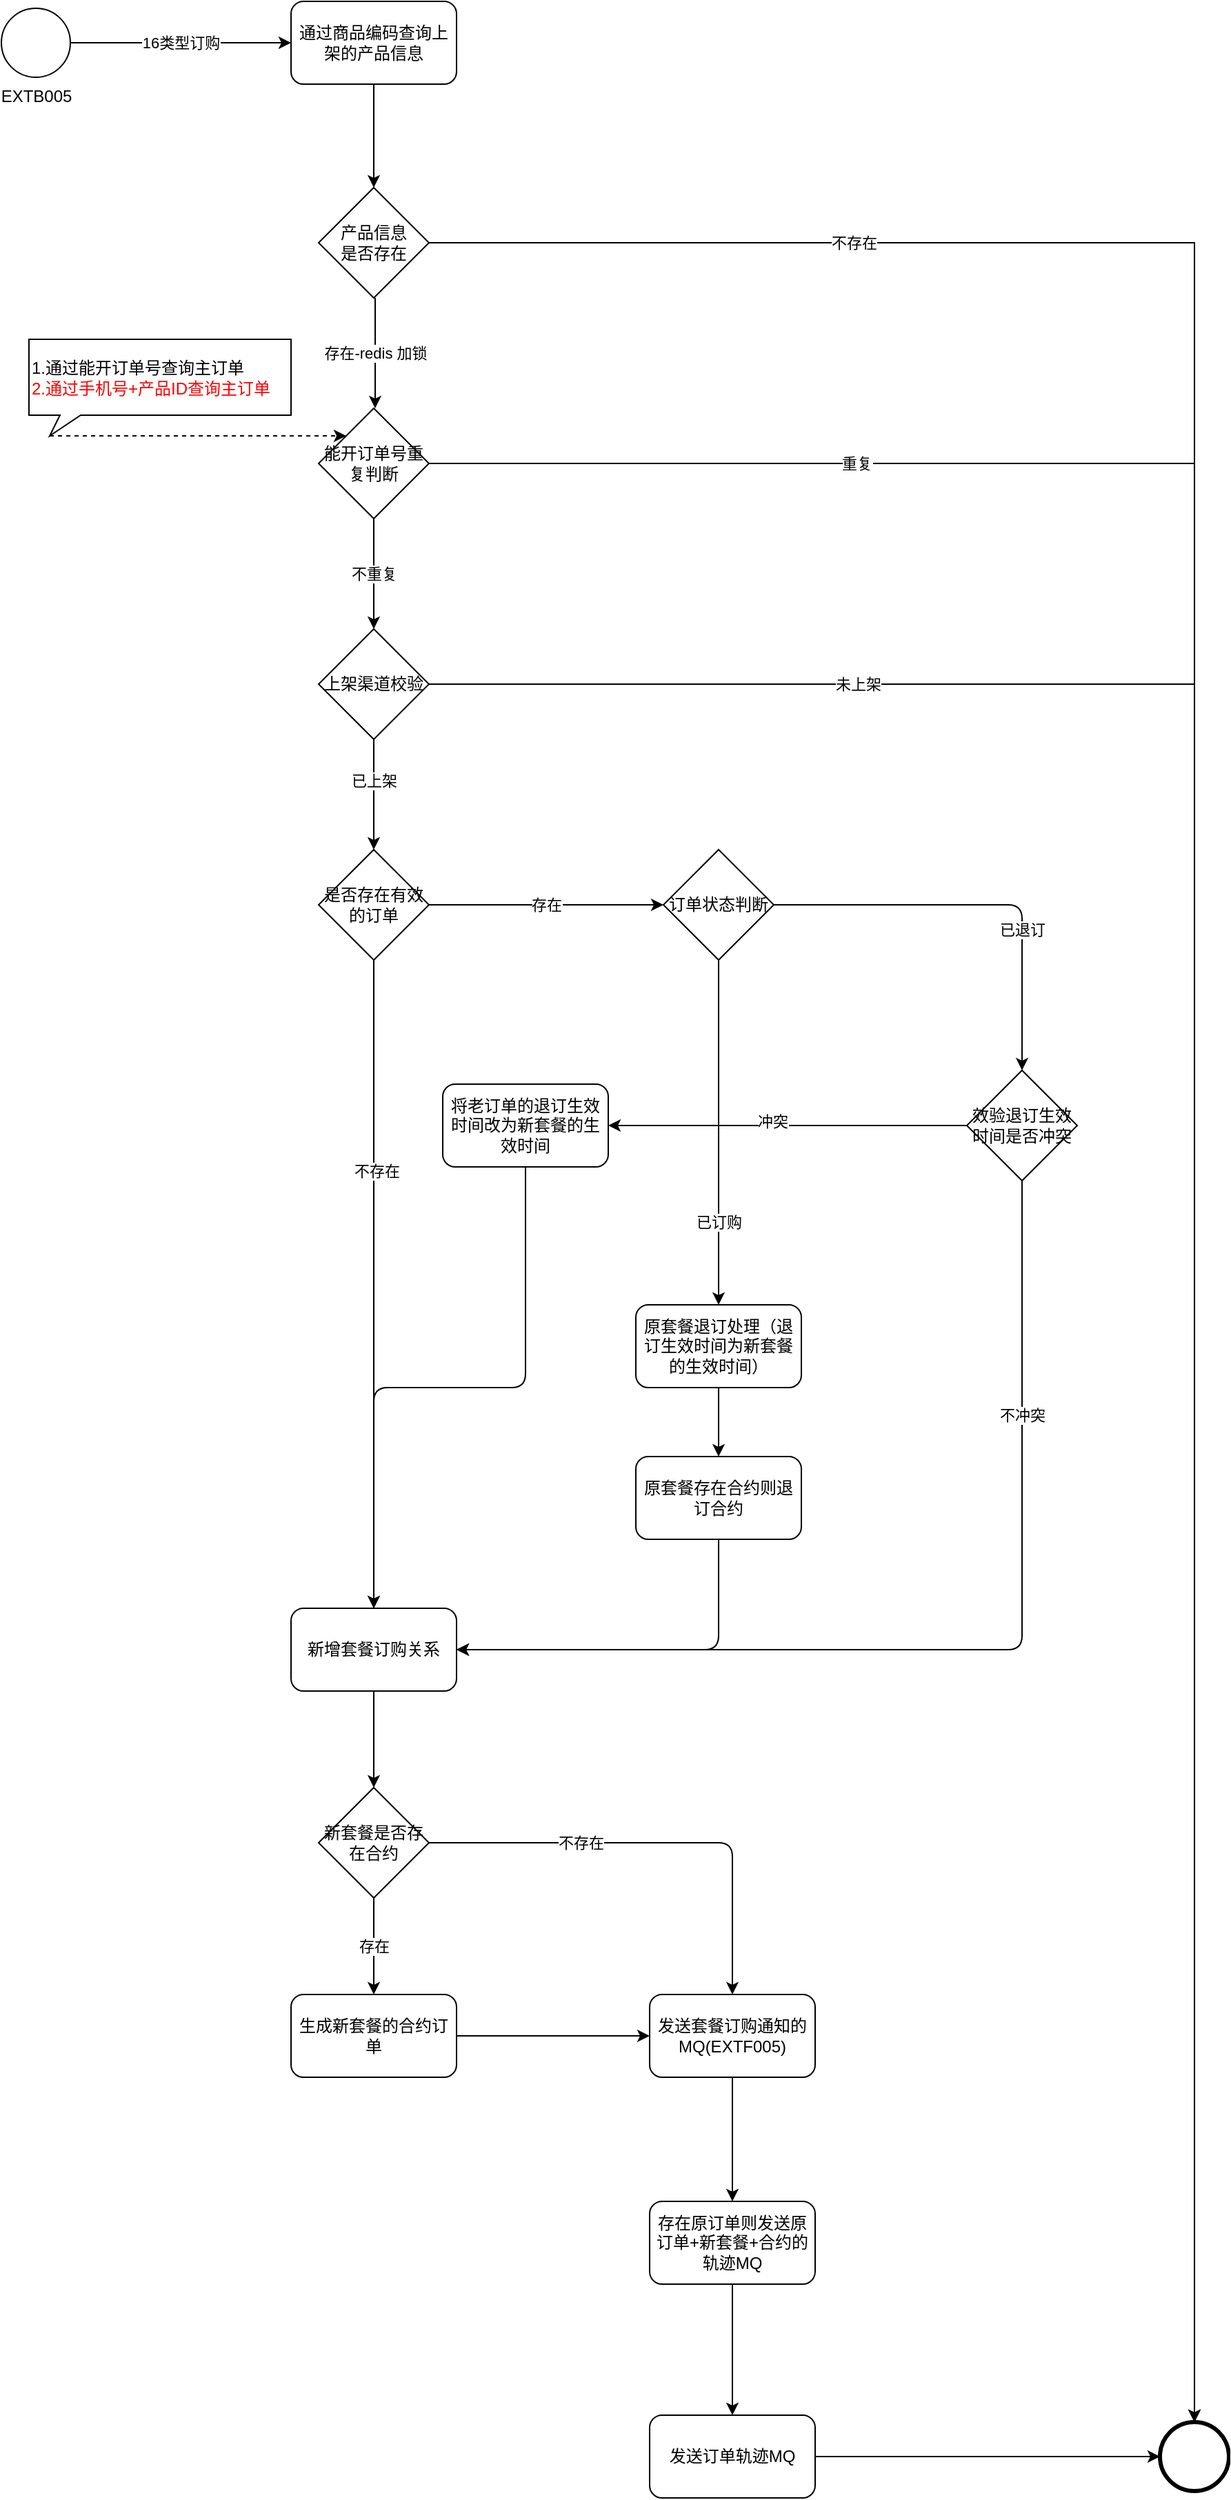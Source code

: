 <mxfile version="14.1.2" type="github">
  <diagram id="OgV8At9cOp2wTqHFyp1Q" name="Page-1">
    <mxGraphModel dx="942" dy="582" grid="1" gridSize="10" guides="1" tooltips="1" connect="1" arrows="1" fold="1" page="1" pageScale="1" pageWidth="827" pageHeight="1169" math="0" shadow="0">
      <root>
        <mxCell id="0" />
        <mxCell id="1" parent="0" />
        <mxCell id="pLbMeJme8Y_Jl0HePabT-7" value="16类型订购" style="edgeStyle=orthogonalEdgeStyle;rounded=0;orthogonalLoop=1;jettySize=auto;html=1;" parent="1" source="pLbMeJme8Y_Jl0HePabT-2" target="pLbMeJme8Y_Jl0HePabT-6" edge="1">
          <mxGeometry relative="1" as="geometry" />
        </mxCell>
        <mxCell id="pLbMeJme8Y_Jl0HePabT-2" value="EXTB005" style="shape=mxgraph.bpmn.shape;html=1;verticalLabelPosition=bottom;verticalAlign=top;align=center;perimeter=ellipsePerimeter;outlineConnect=0;outline=standard;symbol=general;" parent="1" vertex="1">
          <mxGeometry x="20" y="210" width="50" height="50" as="geometry" />
        </mxCell>
        <mxCell id="pLbMeJme8Y_Jl0HePabT-3" value="" style="shape=mxgraph.bpmn.shape;html=1;verticalLabelPosition=bottom;verticalAlign=top;align=center;perimeter=ellipsePerimeter;outlineConnect=0;outline=end;symbol=general;" parent="1" vertex="1">
          <mxGeometry x="860" y="1960" width="50" height="50" as="geometry" />
        </mxCell>
        <mxCell id="pLbMeJme8Y_Jl0HePabT-15" style="edgeStyle=orthogonalEdgeStyle;rounded=0;orthogonalLoop=1;jettySize=auto;html=1;" parent="1" source="pLbMeJme8Y_Jl0HePabT-6" target="pLbMeJme8Y_Jl0HePabT-12" edge="1">
          <mxGeometry relative="1" as="geometry" />
        </mxCell>
        <mxCell id="pLbMeJme8Y_Jl0HePabT-6" value="通过商品编码查询上架的产品信息" style="rounded=1;whiteSpace=wrap;html=1;" parent="1" vertex="1">
          <mxGeometry x="230" y="205" width="120" height="60" as="geometry" />
        </mxCell>
        <mxCell id="pLbMeJme8Y_Jl0HePabT-17" value="存在-redis 加锁" style="edgeStyle=orthogonalEdgeStyle;rounded=0;orthogonalLoop=1;jettySize=auto;html=1;" parent="1" edge="1">
          <mxGeometry relative="1" as="geometry">
            <mxPoint x="291" y="420" as="sourcePoint" />
            <mxPoint x="291" y="500" as="targetPoint" />
          </mxGeometry>
        </mxCell>
        <mxCell id="pLbMeJme8Y_Jl0HePabT-18" value="不存在&lt;br&gt;" style="edgeStyle=orthogonalEdgeStyle;rounded=0;orthogonalLoop=1;jettySize=auto;html=1;" parent="1" source="pLbMeJme8Y_Jl0HePabT-12" target="pLbMeJme8Y_Jl0HePabT-3" edge="1">
          <mxGeometry x="-0.712" relative="1" as="geometry">
            <mxPoint as="offset" />
          </mxGeometry>
        </mxCell>
        <mxCell id="pLbMeJme8Y_Jl0HePabT-12" value="产品信息&lt;br&gt;是否存在" style="rhombus;whiteSpace=wrap;html=1;" parent="1" vertex="1">
          <mxGeometry x="250" y="340" width="80" height="80" as="geometry" />
        </mxCell>
        <mxCell id="pLbMeJme8Y_Jl0HePabT-19" value="重复" style="edgeStyle=orthogonalEdgeStyle;rounded=0;orthogonalLoop=1;jettySize=auto;html=1;" parent="1" source="pLbMeJme8Y_Jl0HePabT-16" target="pLbMeJme8Y_Jl0HePabT-3" edge="1">
          <mxGeometry x="-0.686" relative="1" as="geometry">
            <mxPoint as="offset" />
          </mxGeometry>
        </mxCell>
        <mxCell id="pLbMeJme8Y_Jl0HePabT-21" value="不重复" style="edgeStyle=orthogonalEdgeStyle;rounded=0;orthogonalLoop=1;jettySize=auto;html=1;" parent="1" source="pLbMeJme8Y_Jl0HePabT-16" target="pLbMeJme8Y_Jl0HePabT-20" edge="1">
          <mxGeometry relative="1" as="geometry" />
        </mxCell>
        <mxCell id="pLbMeJme8Y_Jl0HePabT-16" value="能开订单号重复判断" style="rhombus;whiteSpace=wrap;html=1;" parent="1" vertex="1">
          <mxGeometry x="250" y="500" width="80" height="80" as="geometry" />
        </mxCell>
        <mxCell id="pLbMeJme8Y_Jl0HePabT-22" style="edgeStyle=orthogonalEdgeStyle;rounded=0;orthogonalLoop=1;jettySize=auto;html=1;" parent="1" source="pLbMeJme8Y_Jl0HePabT-20" target="pLbMeJme8Y_Jl0HePabT-3" edge="1">
          <mxGeometry relative="1" as="geometry" />
        </mxCell>
        <mxCell id="pLbMeJme8Y_Jl0HePabT-23" value="未上架" style="edgeLabel;html=1;align=center;verticalAlign=middle;resizable=0;points=[];" parent="pLbMeJme8Y_Jl0HePabT-22" vertex="1" connectable="0">
          <mxGeometry x="-0.496" y="-5" relative="1" as="geometry">
            <mxPoint x="-147" y="-5" as="offset" />
          </mxGeometry>
        </mxCell>
        <mxCell id="pLbMeJme8Y_Jl0HePabT-25" value="" style="edgeStyle=orthogonalEdgeStyle;rounded=0;orthogonalLoop=1;jettySize=auto;html=1;" parent="1" source="pLbMeJme8Y_Jl0HePabT-20" target="pLbMeJme8Y_Jl0HePabT-24" edge="1">
          <mxGeometry relative="1" as="geometry" />
        </mxCell>
        <mxCell id="pLbMeJme8Y_Jl0HePabT-26" value="已上架" style="edgeLabel;html=1;align=center;verticalAlign=middle;resizable=0;points=[];" parent="pLbMeJme8Y_Jl0HePabT-25" vertex="1" connectable="0">
          <mxGeometry x="-0.25" relative="1" as="geometry">
            <mxPoint as="offset" />
          </mxGeometry>
        </mxCell>
        <mxCell id="pLbMeJme8Y_Jl0HePabT-20" value="上架渠道校验" style="rhombus;whiteSpace=wrap;html=1;" parent="1" vertex="1">
          <mxGeometry x="250" y="660" width="80" height="80" as="geometry" />
        </mxCell>
        <mxCell id="pLbMeJme8Y_Jl0HePabT-29" value="存在" style="edgeStyle=orthogonalEdgeStyle;rounded=0;orthogonalLoop=1;jettySize=auto;html=1;" parent="1" source="pLbMeJme8Y_Jl0HePabT-24" target="pLbMeJme8Y_Jl0HePabT-28" edge="1">
          <mxGeometry relative="1" as="geometry" />
        </mxCell>
        <mxCell id="Hu3Yx2KmRZgjXhI8Y2ag-7" style="edgeStyle=orthogonalEdgeStyle;curved=0;rounded=1;sketch=0;orthogonalLoop=1;jettySize=auto;html=1;" parent="1" source="pLbMeJme8Y_Jl0HePabT-24" target="Hu3Yx2KmRZgjXhI8Y2ag-6" edge="1">
          <mxGeometry relative="1" as="geometry" />
        </mxCell>
        <mxCell id="Hu3Yx2KmRZgjXhI8Y2ag-18" value="不存在" style="edgeLabel;html=1;align=center;verticalAlign=middle;resizable=0;points=[];" parent="Hu3Yx2KmRZgjXhI8Y2ag-7" vertex="1" connectable="0">
          <mxGeometry x="-0.349" y="2" relative="1" as="geometry">
            <mxPoint as="offset" />
          </mxGeometry>
        </mxCell>
        <mxCell id="pLbMeJme8Y_Jl0HePabT-24" value="是否存在有效的订单" style="rhombus;whiteSpace=wrap;html=1;" parent="1" vertex="1">
          <mxGeometry x="250" y="820" width="80" height="80" as="geometry" />
        </mxCell>
        <mxCell id="Hu3Yx2KmRZgjXhI8Y2ag-2" value="" style="edgeStyle=orthogonalEdgeStyle;curved=0;rounded=1;sketch=0;orthogonalLoop=1;jettySize=auto;html=1;" parent="1" source="pLbMeJme8Y_Jl0HePabT-28" target="Hu3Yx2KmRZgjXhI8Y2ag-1" edge="1">
          <mxGeometry relative="1" as="geometry" />
        </mxCell>
        <mxCell id="Hu3Yx2KmRZgjXhI8Y2ag-5" value="已退订&lt;br&gt;" style="edgeLabel;html=1;align=center;verticalAlign=middle;resizable=0;points=[];" parent="Hu3Yx2KmRZgjXhI8Y2ag-2" vertex="1" connectable="0">
          <mxGeometry x="0.369" y="2" relative="1" as="geometry">
            <mxPoint x="-2" y="-8" as="offset" />
          </mxGeometry>
        </mxCell>
        <mxCell id="Hu3Yx2KmRZgjXhI8Y2ag-9" value="已订购" style="edgeStyle=orthogonalEdgeStyle;curved=0;rounded=1;sketch=0;orthogonalLoop=1;jettySize=auto;html=1;" parent="1" source="pLbMeJme8Y_Jl0HePabT-28" target="Hu3Yx2KmRZgjXhI8Y2ag-8" edge="1">
          <mxGeometry x="0.52" relative="1" as="geometry">
            <Array as="points">
              <mxPoint x="540" y="1050" />
              <mxPoint x="540" y="1050" />
            </Array>
            <mxPoint as="offset" />
          </mxGeometry>
        </mxCell>
        <mxCell id="pLbMeJme8Y_Jl0HePabT-28" value="订单状态判断" style="rhombus;whiteSpace=wrap;html=1;" parent="1" vertex="1">
          <mxGeometry x="500" y="820" width="80" height="80" as="geometry" />
        </mxCell>
        <mxCell id="Hu3Yx2KmRZgjXhI8Y2ag-13" value="不冲突" style="edgeStyle=orthogonalEdgeStyle;curved=0;rounded=1;sketch=0;orthogonalLoop=1;jettySize=auto;html=1;" parent="1" source="Hu3Yx2KmRZgjXhI8Y2ag-1" target="Hu3Yx2KmRZgjXhI8Y2ag-6" edge="1">
          <mxGeometry x="-0.547" relative="1" as="geometry">
            <Array as="points">
              <mxPoint x="760" y="1400" />
            </Array>
            <mxPoint as="offset" />
          </mxGeometry>
        </mxCell>
        <mxCell id="Hu3Yx2KmRZgjXhI8Y2ag-14" style="edgeStyle=orthogonalEdgeStyle;curved=0;rounded=1;sketch=0;orthogonalLoop=1;jettySize=auto;html=1;entryX=1;entryY=0.5;entryDx=0;entryDy=0;" parent="1" source="Hu3Yx2KmRZgjXhI8Y2ag-1" target="Hu3Yx2KmRZgjXhI8Y2ag-12" edge="1">
          <mxGeometry relative="1" as="geometry" />
        </mxCell>
        <mxCell id="Hu3Yx2KmRZgjXhI8Y2ag-15" value="冲突" style="edgeLabel;html=1;align=center;verticalAlign=middle;resizable=0;points=[];" parent="Hu3Yx2KmRZgjXhI8Y2ag-14" vertex="1" connectable="0">
          <mxGeometry x="0.084" y="-3" relative="1" as="geometry">
            <mxPoint as="offset" />
          </mxGeometry>
        </mxCell>
        <mxCell id="Hu3Yx2KmRZgjXhI8Y2ag-1" value="效验退订生效时间是否冲突" style="rhombus;whiteSpace=wrap;html=1;" parent="1" vertex="1">
          <mxGeometry x="720" y="980" width="80" height="80" as="geometry" />
        </mxCell>
        <mxCell id="Hu3Yx2KmRZgjXhI8Y2ag-23" value="" style="edgeStyle=orthogonalEdgeStyle;curved=0;rounded=1;sketch=0;orthogonalLoop=1;jettySize=auto;html=1;" parent="1" source="Hu3Yx2KmRZgjXhI8Y2ag-6" target="Hu3Yx2KmRZgjXhI8Y2ag-20" edge="1">
          <mxGeometry relative="1" as="geometry">
            <mxPoint x="290" y="1510" as="targetPoint" />
          </mxGeometry>
        </mxCell>
        <mxCell id="Hu3Yx2KmRZgjXhI8Y2ag-6" value="新增套餐订购关系" style="rounded=1;whiteSpace=wrap;html=1;sketch=0;" parent="1" vertex="1">
          <mxGeometry x="230" y="1370" width="120" height="60" as="geometry" />
        </mxCell>
        <mxCell id="Hu3Yx2KmRZgjXhI8Y2ag-11" value="" style="edgeStyle=orthogonalEdgeStyle;curved=0;rounded=1;sketch=0;orthogonalLoop=1;jettySize=auto;html=1;" parent="1" source="Hu3Yx2KmRZgjXhI8Y2ag-8" target="Hu3Yx2KmRZgjXhI8Y2ag-10" edge="1">
          <mxGeometry relative="1" as="geometry" />
        </mxCell>
        <mxCell id="Hu3Yx2KmRZgjXhI8Y2ag-8" value="原套餐退订处理（退订生效时间为新套餐的生效时间）" style="rounded=1;whiteSpace=wrap;html=1;sketch=0;" parent="1" vertex="1">
          <mxGeometry x="480" y="1150" width="120" height="60" as="geometry" />
        </mxCell>
        <mxCell id="Hu3Yx2KmRZgjXhI8Y2ag-19" style="edgeStyle=orthogonalEdgeStyle;curved=0;rounded=1;sketch=0;orthogonalLoop=1;jettySize=auto;html=1;" parent="1" source="Hu3Yx2KmRZgjXhI8Y2ag-10" target="Hu3Yx2KmRZgjXhI8Y2ag-6" edge="1">
          <mxGeometry relative="1" as="geometry">
            <Array as="points">
              <mxPoint x="540" y="1400" />
            </Array>
          </mxGeometry>
        </mxCell>
        <mxCell id="Hu3Yx2KmRZgjXhI8Y2ag-10" value="原套餐存在合约则退订合约" style="rounded=1;whiteSpace=wrap;html=1;sketch=0;" parent="1" vertex="1">
          <mxGeometry x="480" y="1260" width="120" height="60" as="geometry" />
        </mxCell>
        <mxCell id="Hu3Yx2KmRZgjXhI8Y2ag-17" style="edgeStyle=orthogonalEdgeStyle;curved=0;rounded=1;sketch=0;orthogonalLoop=1;jettySize=auto;html=1;entryX=0.5;entryY=0;entryDx=0;entryDy=0;" parent="1" source="Hu3Yx2KmRZgjXhI8Y2ag-12" target="Hu3Yx2KmRZgjXhI8Y2ag-6" edge="1">
          <mxGeometry relative="1" as="geometry" />
        </mxCell>
        <mxCell id="Hu3Yx2KmRZgjXhI8Y2ag-12" value="将老订单的退订生效时间改为新套餐的生效时间" style="rounded=1;whiteSpace=wrap;html=1;sketch=0;" parent="1" vertex="1">
          <mxGeometry x="340" y="990" width="120" height="60" as="geometry" />
        </mxCell>
        <mxCell id="Hu3Yx2KmRZgjXhI8Y2ag-25" value="存在" style="edgeStyle=orthogonalEdgeStyle;curved=0;rounded=1;sketch=0;orthogonalLoop=1;jettySize=auto;html=1;" parent="1" source="Hu3Yx2KmRZgjXhI8Y2ag-20" target="Hu3Yx2KmRZgjXhI8Y2ag-26" edge="1">
          <mxGeometry relative="1" as="geometry">
            <mxPoint x="290" y="1740" as="targetPoint" />
          </mxGeometry>
        </mxCell>
        <mxCell id="Hu3Yx2KmRZgjXhI8Y2ag-34" value="不存在" style="edgeStyle=orthogonalEdgeStyle;curved=0;rounded=1;sketch=0;orthogonalLoop=1;jettySize=auto;html=1;" parent="1" source="Hu3Yx2KmRZgjXhI8Y2ag-20" target="Hu3Yx2KmRZgjXhI8Y2ag-28" edge="1">
          <mxGeometry x="-0.333" relative="1" as="geometry">
            <mxPoint as="offset" />
          </mxGeometry>
        </mxCell>
        <mxCell id="Hu3Yx2KmRZgjXhI8Y2ag-20" value="新套餐是否存在合约" style="rhombus;whiteSpace=wrap;html=1;rounded=0;sketch=0;" parent="1" vertex="1">
          <mxGeometry x="250" y="1500" width="80" height="80" as="geometry" />
        </mxCell>
        <mxCell id="Hu3Yx2KmRZgjXhI8Y2ag-29" value="" style="edgeStyle=orthogonalEdgeStyle;curved=0;rounded=1;sketch=0;orthogonalLoop=1;jettySize=auto;html=1;" parent="1" source="Hu3Yx2KmRZgjXhI8Y2ag-26" target="Hu3Yx2KmRZgjXhI8Y2ag-28" edge="1">
          <mxGeometry relative="1" as="geometry" />
        </mxCell>
        <mxCell id="Hu3Yx2KmRZgjXhI8Y2ag-26" value="生成新套餐的合约订单" style="rounded=1;whiteSpace=wrap;html=1;sketch=0;" parent="1" vertex="1">
          <mxGeometry x="230" y="1650" width="120" height="60" as="geometry" />
        </mxCell>
        <mxCell id="Hu3Yx2KmRZgjXhI8Y2ag-36" value="" style="edgeStyle=orthogonalEdgeStyle;curved=0;rounded=1;sketch=0;orthogonalLoop=1;jettySize=auto;html=1;" parent="1" source="Hu3Yx2KmRZgjXhI8Y2ag-28" target="Hu3Yx2KmRZgjXhI8Y2ag-35" edge="1">
          <mxGeometry relative="1" as="geometry" />
        </mxCell>
        <mxCell id="Hu3Yx2KmRZgjXhI8Y2ag-28" value="发送套餐订购通知的MQ(EXTF005)" style="rounded=1;whiteSpace=wrap;html=1;sketch=0;" parent="1" vertex="1">
          <mxGeometry x="490" y="1650" width="120" height="60" as="geometry" />
        </mxCell>
        <mxCell id="Hu3Yx2KmRZgjXhI8Y2ag-38" value="" style="edgeStyle=orthogonalEdgeStyle;curved=0;rounded=1;sketch=0;orthogonalLoop=1;jettySize=auto;html=1;" parent="1" source="Hu3Yx2KmRZgjXhI8Y2ag-35" target="Hu3Yx2KmRZgjXhI8Y2ag-37" edge="1">
          <mxGeometry relative="1" as="geometry" />
        </mxCell>
        <mxCell id="Hu3Yx2KmRZgjXhI8Y2ag-35" value="存在原订单则发送原订单+新套餐+合约的轨迹MQ" style="rounded=1;whiteSpace=wrap;html=1;sketch=0;" parent="1" vertex="1">
          <mxGeometry x="490" y="1800" width="120" height="60" as="geometry" />
        </mxCell>
        <mxCell id="Hu3Yx2KmRZgjXhI8Y2ag-39" style="edgeStyle=orthogonalEdgeStyle;curved=0;rounded=1;sketch=0;orthogonalLoop=1;jettySize=auto;html=1;" parent="1" source="Hu3Yx2KmRZgjXhI8Y2ag-37" target="pLbMeJme8Y_Jl0HePabT-3" edge="1">
          <mxGeometry relative="1" as="geometry" />
        </mxCell>
        <mxCell id="Hu3Yx2KmRZgjXhI8Y2ag-37" value="发送订单轨迹MQ" style="rounded=1;whiteSpace=wrap;html=1;sketch=0;" parent="1" vertex="1">
          <mxGeometry x="490" y="1955" width="120" height="60" as="geometry" />
        </mxCell>
        <mxCell id="VUyrlR1kTBsmthqAl_uk-9" value="1.通过能开订单号查询主订单&lt;br&gt;&lt;font color=&quot;#ff0000&quot;&gt;2.通过手机号+产品ID查询主订单&lt;/font&gt;" style="whiteSpace=wrap;html=1;shape=mxgraph.basic.rectCallout;dx=30;dy=15;boundedLbl=1;align=left;" vertex="1" parent="1">
          <mxGeometry x="40" y="450" width="190" height="70" as="geometry" />
        </mxCell>
        <mxCell id="VUyrlR1kTBsmthqAl_uk-11" value="" style="edgeStyle=segmentEdgeStyle;endArrow=classic;html=1;dashed=1;exitX=0;exitY=0;exitDx=15;exitDy=70;exitPerimeter=0;entryX=0;entryY=0;entryDx=0;entryDy=0;" edge="1" parent="1" source="VUyrlR1kTBsmthqAl_uk-9" target="pLbMeJme8Y_Jl0HePabT-16">
          <mxGeometry width="50" height="50" relative="1" as="geometry">
            <mxPoint x="460" y="630" as="sourcePoint" />
            <mxPoint x="510" y="580" as="targetPoint" />
            <Array as="points">
              <mxPoint x="115" y="520" />
            </Array>
          </mxGeometry>
        </mxCell>
      </root>
    </mxGraphModel>
  </diagram>
</mxfile>
